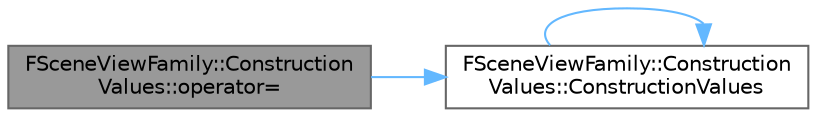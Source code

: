 digraph "FSceneViewFamily::ConstructionValues::operator="
{
 // INTERACTIVE_SVG=YES
 // LATEX_PDF_SIZE
  bgcolor="transparent";
  edge [fontname=Helvetica,fontsize=10,labelfontname=Helvetica,labelfontsize=10];
  node [fontname=Helvetica,fontsize=10,shape=box,height=0.2,width=0.4];
  rankdir="LR";
  Node1 [id="Node000001",label="FSceneViewFamily::Construction\lValues::operator=",height=0.2,width=0.4,color="gray40", fillcolor="grey60", style="filled", fontcolor="black",tooltip=" "];
  Node1 -> Node2 [id="edge1_Node000001_Node000002",color="steelblue1",style="solid",tooltip=" "];
  Node2 [id="Node000002",label="FSceneViewFamily::Construction\lValues::ConstructionValues",height=0.2,width=0.4,color="grey40", fillcolor="white", style="filled",URL="$df/def/structFSceneViewFamily_1_1ConstructionValues.html#ae997841d4d9a058dfab79240d495b1d7",tooltip=" "];
  Node2 -> Node2 [id="edge2_Node000002_Node000002",color="steelblue1",style="solid",tooltip=" "];
}
